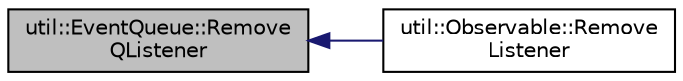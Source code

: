 digraph "util::EventQueue::RemoveQListener"
{
  bgcolor="transparent";
  edge [fontname="Helvetica",fontsize="10",labelfontname="Helvetica",labelfontsize="10"];
  node [fontname="Helvetica",fontsize="10",shape=record];
  rankdir="LR";
  Node1 [label="util::EventQueue::Remove\lQListener",height=0.2,width=0.4,color="black", fillcolor="grey75", style="filled" fontcolor="black"];
  Node1 -> Node2 [dir="back",color="midnightblue",fontsize="10",style="solid",fontname="Helvetica"];
  Node2 [label="util::Observable::Remove\lListener",height=0.2,width=0.4,color="black",URL="$classutil_1_1Observable.html#a797dde9c3909fe97447bf0f64d719807",tooltip="Removes the specified EventListener so that it no longer receives event. "];
}
